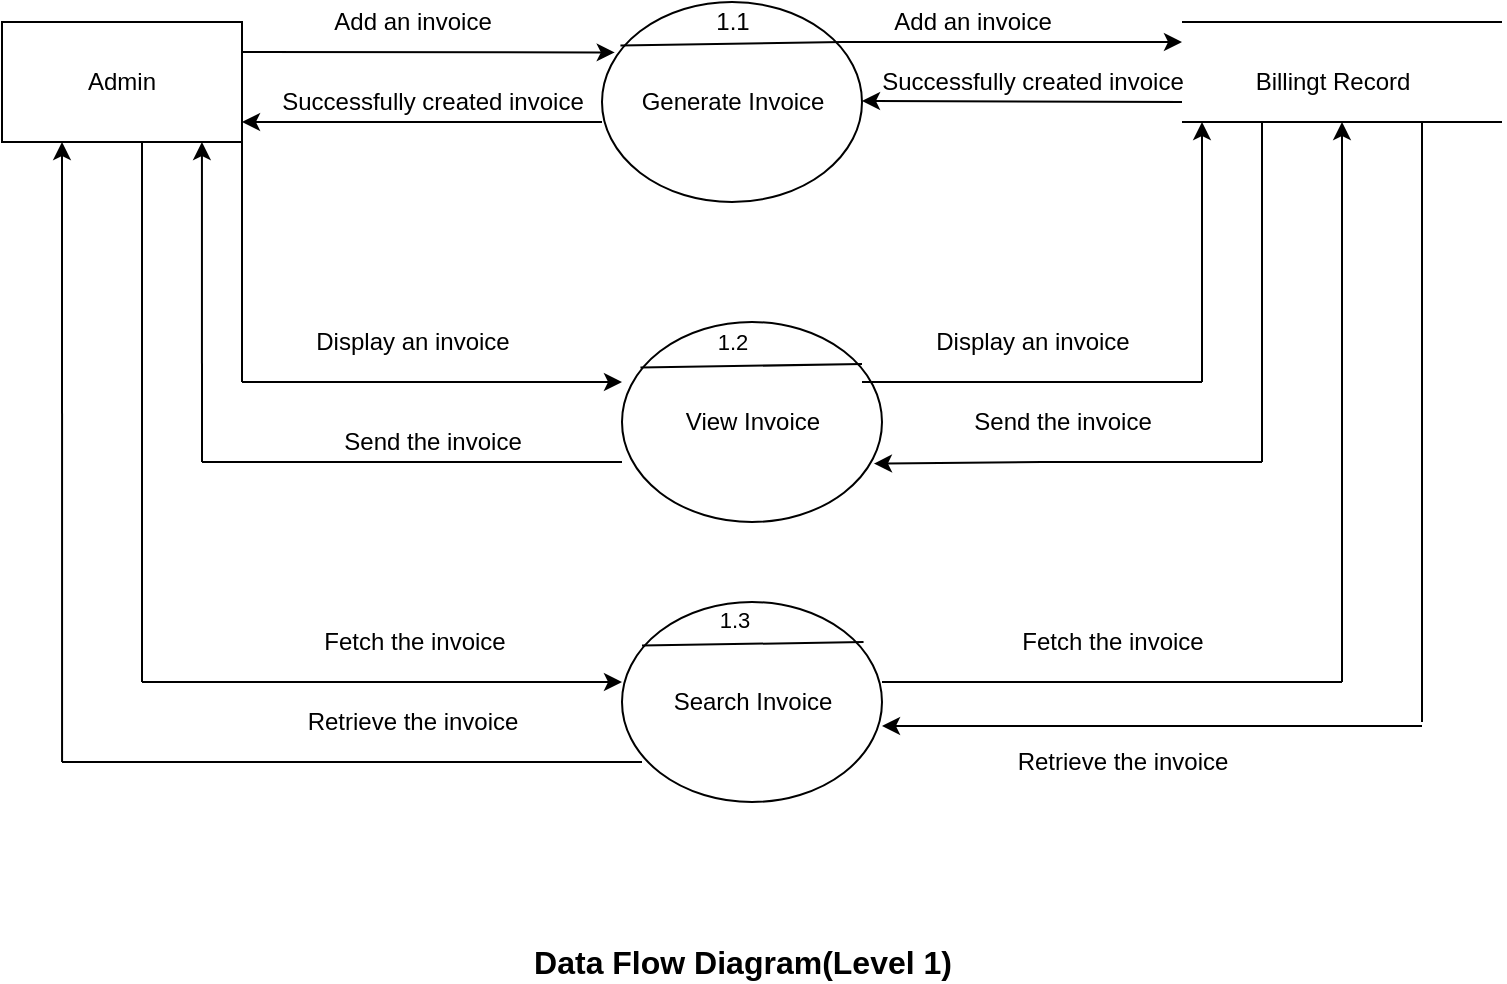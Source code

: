 <mxfile version="15.7.3" type="device"><diagram id="RnUzGBJXfa73KBy9x98u" name="Page-1"><mxGraphModel dx="1038" dy="649" grid="1" gridSize="10" guides="1" tooltips="1" connect="1" arrows="1" fold="1" page="1" pageScale="1" pageWidth="850" pageHeight="1100" math="0" shadow="0"><root><mxCell id="0"/><mxCell id="1" parent="0"/><mxCell id="bzow-OQDIRs8qXeaX7iu-1" value="" style="ellipse;whiteSpace=wrap;html=1;" vertex="1" parent="1"><mxGeometry x="350" y="90" width="130" height="100" as="geometry"/></mxCell><mxCell id="bzow-OQDIRs8qXeaX7iu-2" value="" style="ellipse;whiteSpace=wrap;html=1;" vertex="1" parent="1"><mxGeometry x="360" y="250" width="130" height="100" as="geometry"/></mxCell><mxCell id="bzow-OQDIRs8qXeaX7iu-3" value="" style="ellipse;whiteSpace=wrap;html=1;" vertex="1" parent="1"><mxGeometry x="360" y="390" width="130" height="100" as="geometry"/></mxCell><mxCell id="bzow-OQDIRs8qXeaX7iu-6" value="Admin" style="rounded=0;whiteSpace=wrap;html=1;" vertex="1" parent="1"><mxGeometry x="50" y="100" width="120" height="60" as="geometry"/></mxCell><mxCell id="bzow-OQDIRs8qXeaX7iu-7" value="" style="endArrow=none;html=1;rounded=0;" edge="1" parent="1"><mxGeometry width="50" height="50" relative="1" as="geometry"><mxPoint x="640" y="150" as="sourcePoint"/><mxPoint x="800" y="150" as="targetPoint"/><Array as="points"><mxPoint x="730" y="150"/></Array></mxGeometry></mxCell><mxCell id="bzow-OQDIRs8qXeaX7iu-8" value="" style="endArrow=none;html=1;rounded=0;" edge="1" parent="1"><mxGeometry width="50" height="50" relative="1" as="geometry"><mxPoint x="640" y="100" as="sourcePoint"/><mxPoint x="800" y="100" as="targetPoint"/></mxGeometry></mxCell><mxCell id="bzow-OQDIRs8qXeaX7iu-9" value="" style="endArrow=classic;html=1;rounded=0;exitX=1;exitY=0.25;exitDx=0;exitDy=0;entryX=0.049;entryY=0.252;entryDx=0;entryDy=0;entryPerimeter=0;" edge="1" parent="1" source="bzow-OQDIRs8qXeaX7iu-6" target="bzow-OQDIRs8qXeaX7iu-1"><mxGeometry width="50" height="50" relative="1" as="geometry"><mxPoint x="250" y="110" as="sourcePoint"/><mxPoint x="350" y="115" as="targetPoint"/></mxGeometry></mxCell><mxCell id="bzow-OQDIRs8qXeaX7iu-10" value="" style="endArrow=classic;html=1;rounded=0;" edge="1" parent="1"><mxGeometry width="50" height="50" relative="1" as="geometry"><mxPoint x="470" y="110" as="sourcePoint"/><mxPoint x="640" y="110" as="targetPoint"/><Array as="points"><mxPoint x="470" y="110"/><mxPoint x="590" y="110"/></Array></mxGeometry></mxCell><mxCell id="bzow-OQDIRs8qXeaX7iu-11" value="" style="endArrow=classic;html=1;rounded=0;" edge="1" parent="1"><mxGeometry width="50" height="50" relative="1" as="geometry"><mxPoint x="640" y="140" as="sourcePoint"/><mxPoint x="480" y="139.5" as="targetPoint"/></mxGeometry></mxCell><mxCell id="bzow-OQDIRs8qXeaX7iu-12" value="" style="endArrow=classic;html=1;rounded=0;" edge="1" parent="1"><mxGeometry width="50" height="50" relative="1" as="geometry"><mxPoint x="350" y="150" as="sourcePoint"/><mxPoint x="170" y="150" as="targetPoint"/></mxGeometry></mxCell><mxCell id="bzow-OQDIRs8qXeaX7iu-13" value="" style="endArrow=classic;html=1;rounded=0;" edge="1" parent="1"><mxGeometry width="50" height="50" relative="1" as="geometry"><mxPoint x="170" y="280" as="sourcePoint"/><mxPoint x="360" y="280" as="targetPoint"/></mxGeometry></mxCell><mxCell id="bzow-OQDIRs8qXeaX7iu-14" value="" style="endArrow=none;html=1;rounded=0;" edge="1" parent="1"><mxGeometry width="50" height="50" relative="1" as="geometry"><mxPoint x="170" y="280" as="sourcePoint"/><mxPoint x="170" y="200" as="targetPoint"/><Array as="points"><mxPoint x="170" y="200"/><mxPoint x="170" y="160"/></Array></mxGeometry></mxCell><mxCell id="bzow-OQDIRs8qXeaX7iu-16" value="" style="endArrow=none;html=1;rounded=0;" edge="1" parent="1"><mxGeometry width="50" height="50" relative="1" as="geometry"><mxPoint x="150" y="320" as="sourcePoint"/><mxPoint x="360" y="320" as="targetPoint"/></mxGeometry></mxCell><mxCell id="bzow-OQDIRs8qXeaX7iu-17" value="" style="endArrow=none;html=1;rounded=0;" edge="1" parent="1"><mxGeometry width="50" height="50" relative="1" as="geometry"><mxPoint x="80" y="470" as="sourcePoint"/><mxPoint x="370" y="470" as="targetPoint"/></mxGeometry></mxCell><mxCell id="bzow-OQDIRs8qXeaX7iu-18" value="" style="endArrow=classic;html=1;rounded=0;" edge="1" parent="1"><mxGeometry width="50" height="50" relative="1" as="geometry"><mxPoint x="120" y="430" as="sourcePoint"/><mxPoint x="360" y="430" as="targetPoint"/></mxGeometry></mxCell><mxCell id="bzow-OQDIRs8qXeaX7iu-19" value="" style="endArrow=classic;html=1;rounded=0;entryX=0.833;entryY=1;entryDx=0;entryDy=0;entryPerimeter=0;" edge="1" parent="1" target="bzow-OQDIRs8qXeaX7iu-6"><mxGeometry width="50" height="50" relative="1" as="geometry"><mxPoint x="150" y="320" as="sourcePoint"/><mxPoint x="150" y="240" as="targetPoint"/></mxGeometry></mxCell><mxCell id="bzow-OQDIRs8qXeaX7iu-20" value="" style="endArrow=classic;html=1;rounded=0;entryX=0.25;entryY=1;entryDx=0;entryDy=0;" edge="1" parent="1" target="bzow-OQDIRs8qXeaX7iu-6"><mxGeometry width="50" height="50" relative="1" as="geometry"><mxPoint x="80.04" y="470" as="sourcePoint"/><mxPoint x="80.0" y="310" as="targetPoint"/></mxGeometry></mxCell><mxCell id="bzow-OQDIRs8qXeaX7iu-21" value="" style="endArrow=none;html=1;rounded=0;" edge="1" parent="1"><mxGeometry width="50" height="50" relative="1" as="geometry"><mxPoint x="120" y="160" as="sourcePoint"/><mxPoint x="120" y="430" as="targetPoint"/></mxGeometry></mxCell><mxCell id="bzow-OQDIRs8qXeaX7iu-22" value="" style="endArrow=none;html=1;rounded=0;" edge="1" parent="1"><mxGeometry width="50" height="50" relative="1" as="geometry"><mxPoint x="480" y="280" as="sourcePoint"/><mxPoint x="590" y="280" as="targetPoint"/><Array as="points"><mxPoint x="590" y="280"/><mxPoint x="650" y="280"/></Array></mxGeometry></mxCell><mxCell id="bzow-OQDIRs8qXeaX7iu-23" value="" style="endArrow=classic;html=1;rounded=0;" edge="1" parent="1"><mxGeometry width="50" height="50" relative="1" as="geometry"><mxPoint x="720" y="430" as="sourcePoint"/><mxPoint x="720" y="150" as="targetPoint"/><Array as="points"><mxPoint x="720" y="370"/></Array></mxGeometry></mxCell><mxCell id="bzow-OQDIRs8qXeaX7iu-24" value="" style="endArrow=none;html=1;rounded=0;" edge="1" parent="1"><mxGeometry width="50" height="50" relative="1" as="geometry"><mxPoint x="760" y="450" as="sourcePoint"/><mxPoint x="760" y="150" as="targetPoint"/></mxGeometry></mxCell><mxCell id="bzow-OQDIRs8qXeaX7iu-25" value="" style="endArrow=classic;html=1;rounded=0;" edge="1" parent="1"><mxGeometry width="50" height="50" relative="1" as="geometry"><mxPoint x="760" y="452" as="sourcePoint"/><mxPoint x="490" y="452" as="targetPoint"/><Array as="points"><mxPoint x="550" y="452"/></Array></mxGeometry></mxCell><mxCell id="bzow-OQDIRs8qXeaX7iu-27" value="" style="endArrow=none;html=1;rounded=0;" edge="1" parent="1"><mxGeometry width="50" height="50" relative="1" as="geometry"><mxPoint x="490" y="430" as="sourcePoint"/><mxPoint x="600" y="430" as="targetPoint"/><Array as="points"><mxPoint x="600" y="430"/><mxPoint x="720" y="430"/></Array></mxGeometry></mxCell><mxCell id="bzow-OQDIRs8qXeaX7iu-28" value="" style="endArrow=classic;html=1;rounded=0;" edge="1" parent="1"><mxGeometry width="50" height="50" relative="1" as="geometry"><mxPoint x="650" y="280" as="sourcePoint"/><mxPoint x="650" y="150" as="targetPoint"/><Array as="points"/></mxGeometry></mxCell><mxCell id="bzow-OQDIRs8qXeaX7iu-29" value="" style="endArrow=none;html=1;rounded=0;" edge="1" parent="1"><mxGeometry width="50" height="50" relative="1" as="geometry"><mxPoint x="680" y="320" as="sourcePoint"/><mxPoint x="680" y="150" as="targetPoint"/></mxGeometry></mxCell><mxCell id="bzow-OQDIRs8qXeaX7iu-30" value="" style="endArrow=classic;html=1;rounded=0;entryX=0.969;entryY=0.708;entryDx=0;entryDy=0;entryPerimeter=0;" edge="1" parent="1" target="bzow-OQDIRs8qXeaX7iu-2"><mxGeometry width="50" height="50" relative="1" as="geometry"><mxPoint x="680" y="320" as="sourcePoint"/><mxPoint x="510" y="320" as="targetPoint"/><Array as="points"><mxPoint x="570" y="320"/></Array></mxGeometry></mxCell><mxCell id="bzow-OQDIRs8qXeaX7iu-31" value="Generate Invoice" style="text;html=1;resizable=0;autosize=1;align=center;verticalAlign=middle;points=[];fillColor=none;strokeColor=none;rounded=0;" vertex="1" parent="1"><mxGeometry x="360" y="130" width="110" height="20" as="geometry"/></mxCell><mxCell id="bzow-OQDIRs8qXeaX7iu-32" value="View Invoice" style="text;html=1;resizable=0;autosize=1;align=center;verticalAlign=middle;points=[];fillColor=none;strokeColor=none;rounded=0;" vertex="1" parent="1"><mxGeometry x="385" y="290" width="80" height="20" as="geometry"/></mxCell><mxCell id="bzow-OQDIRs8qXeaX7iu-33" value="Search Invoice" style="text;html=1;resizable=0;autosize=1;align=center;verticalAlign=middle;points=[];fillColor=none;strokeColor=none;rounded=0;" vertex="1" parent="1"><mxGeometry x="380" y="430" width="90" height="20" as="geometry"/></mxCell><mxCell id="bzow-OQDIRs8qXeaX7iu-34" value="" style="endArrow=none;html=1;rounded=0;exitX=0.071;exitY=0.228;exitDx=0;exitDy=0;exitPerimeter=0;" edge="1" parent="1" source="bzow-OQDIRs8qXeaX7iu-2"><mxGeometry width="50" height="50" relative="1" as="geometry"><mxPoint x="390.4" y="270" as="sourcePoint"/><mxPoint x="480" y="271" as="targetPoint"/></mxGeometry></mxCell><mxCell id="bzow-OQDIRs8qXeaX7iu-35" value="1.2" style="edgeLabel;html=1;align=center;verticalAlign=middle;resizable=0;points=[];" vertex="1" connectable="0" parent="bzow-OQDIRs8qXeaX7iu-34"><mxGeometry x="-0.352" y="2" relative="1" as="geometry"><mxPoint x="10" y="-10" as="offset"/></mxGeometry></mxCell><mxCell id="bzow-OQDIRs8qXeaX7iu-36" value="" style="endArrow=none;html=1;rounded=0;exitX=0.071;exitY=0.228;exitDx=0;exitDy=0;exitPerimeter=0;" edge="1" parent="1"><mxGeometry width="50" height="50" relative="1" as="geometry"><mxPoint x="359.23" y="111.8" as="sourcePoint"/><mxPoint x="470" y="110" as="targetPoint"/></mxGeometry></mxCell><mxCell id="bzow-OQDIRs8qXeaX7iu-38" value="" style="endArrow=none;html=1;rounded=0;exitX=0.071;exitY=0.228;exitDx=0;exitDy=0;exitPerimeter=0;" edge="1" parent="1"><mxGeometry width="50" height="50" relative="1" as="geometry"><mxPoint x="370" y="411.8" as="sourcePoint"/><mxPoint x="480.77" y="410" as="targetPoint"/></mxGeometry></mxCell><mxCell id="bzow-OQDIRs8qXeaX7iu-39" value="1.3" style="edgeLabel;html=1;align=center;verticalAlign=middle;resizable=0;points=[];" vertex="1" connectable="0" parent="bzow-OQDIRs8qXeaX7iu-38"><mxGeometry x="-0.352" y="2" relative="1" as="geometry"><mxPoint x="10" y="-10" as="offset"/></mxGeometry></mxCell><mxCell id="bzow-OQDIRs8qXeaX7iu-40" value="1.1" style="text;html=1;resizable=0;autosize=1;align=center;verticalAlign=middle;points=[];fillColor=none;strokeColor=none;rounded=0;" vertex="1" parent="1"><mxGeometry x="400" y="90" width="30" height="20" as="geometry"/></mxCell><mxCell id="bzow-OQDIRs8qXeaX7iu-41" value="Billingt Record" style="text;html=1;align=center;verticalAlign=middle;resizable=0;points=[];autosize=1;strokeColor=none;fillColor=none;" vertex="1" parent="1"><mxGeometry x="670" y="120" width="90" height="20" as="geometry"/></mxCell><mxCell id="bzow-OQDIRs8qXeaX7iu-42" value="Add an invoice" style="text;html=1;align=center;verticalAlign=middle;resizable=0;points=[];autosize=1;strokeColor=none;fillColor=none;" vertex="1" parent="1"><mxGeometry x="210" y="90" width="90" height="20" as="geometry"/></mxCell><mxCell id="bzow-OQDIRs8qXeaX7iu-43" value="Add an invoice" style="text;html=1;align=center;verticalAlign=middle;resizable=0;points=[];autosize=1;strokeColor=none;fillColor=none;" vertex="1" parent="1"><mxGeometry x="490" y="90" width="90" height="20" as="geometry"/></mxCell><mxCell id="bzow-OQDIRs8qXeaX7iu-44" value="Successfully created invoice" style="text;html=1;align=center;verticalAlign=middle;resizable=0;points=[];autosize=1;strokeColor=none;fillColor=none;" vertex="1" parent="1"><mxGeometry x="480" y="120" width="170" height="20" as="geometry"/></mxCell><mxCell id="bzow-OQDIRs8qXeaX7iu-45" value="Successfully created invoice" style="text;html=1;align=center;verticalAlign=middle;resizable=0;points=[];autosize=1;strokeColor=none;fillColor=none;" vertex="1" parent="1"><mxGeometry x="180" y="130" width="170" height="20" as="geometry"/></mxCell><mxCell id="bzow-OQDIRs8qXeaX7iu-46" value="Display an invoice&lt;span style=&quot;color: rgba(0 , 0 , 0 , 0) ; font-family: monospace ; font-size: 0px&quot;&gt;%3CmxGraphModel%3E%3Croot%3E%3CmxCell%20id%3D%220%22%2F%3E%3CmxCell%20id%3D%221%22%20parent%3D%220%22%2F%3E%3CmxCell%20id%3D%222%22%20value%3D%22Successfully%20created%20invoice%22%20style%3D%22text%3Bhtml%3D1%3Balign%3Dcenter%3BverticalAlign%3Dmiddle%3Bresizable%3D0%3Bpoints%3D%5B%5D%3Bautosize%3D1%3BstrokeColor%3Dnone%3BfillColor%3Dnone%3B%22%20vertex%3D%221%22%20parent%3D%221%22%3E%3CmxGeometry%20x%3D%22480%22%20y%3D%22120%22%20width%3D%22170%22%20height%3D%2220%22%20as%3D%22geometry%22%2F%3E%3C%2FmxCell%3E%3C%2Froot%3E%3C%2FmxGraphModel%3E&lt;/span&gt;" style="text;html=1;align=center;verticalAlign=middle;resizable=0;points=[];autosize=1;strokeColor=none;fillColor=none;" vertex="1" parent="1"><mxGeometry x="200" y="250" width="110" height="20" as="geometry"/></mxCell><mxCell id="bzow-OQDIRs8qXeaX7iu-47" value="Display an invoice&lt;span style=&quot;color: rgba(0 , 0 , 0 , 0) ; font-family: monospace ; font-size: 0px&quot;&gt;%3CmxGraphModel%3E%3Croot%3E%3CmxCell%20id%3D%220%22%2F%3E%3CmxCell%20id%3D%221%22%20parent%3D%220%22%2F%3E%3CmxCell%20id%3D%222%22%20value%3D%22Successfully%20created%20invoice%22%20style%3D%22text%3Bhtml%3D1%3Balign%3Dcenter%3BverticalAlign%3Dmiddle%3Bresizable%3D0%3Bpoints%3D%5B%5D%3Bautosize%3D1%3BstrokeColor%3Dnone%3BfillColor%3Dnone%3B%22%20vertex%3D%221%22%20parent%3D%221%22%3E%3CmxGeometry%20x%3D%22480%22%20y%3D%22120%22%20width%3D%22170%22%20height%3D%2220%22%20as%3D%22geometry%22%2F%3E%3C%2FmxCell%3E%3C%2Froot%3E%3C%2FmxGraphModel%3E&lt;/span&gt;" style="text;html=1;align=center;verticalAlign=middle;resizable=0;points=[];autosize=1;strokeColor=none;fillColor=none;" vertex="1" parent="1"><mxGeometry x="510" y="250" width="110" height="20" as="geometry"/></mxCell><mxCell id="bzow-OQDIRs8qXeaX7iu-48" value="Send the invoice" style="text;html=1;align=center;verticalAlign=middle;resizable=0;points=[];autosize=1;strokeColor=none;fillColor=none;" vertex="1" parent="1"><mxGeometry x="530" y="290" width="100" height="20" as="geometry"/></mxCell><mxCell id="bzow-OQDIRs8qXeaX7iu-49" value="Send the invoice" style="text;html=1;align=center;verticalAlign=middle;resizable=0;points=[];autosize=1;strokeColor=none;fillColor=none;" vertex="1" parent="1"><mxGeometry x="215" y="300" width="100" height="20" as="geometry"/></mxCell><mxCell id="bzow-OQDIRs8qXeaX7iu-50" value="Fetch the invoice" style="text;html=1;align=center;verticalAlign=middle;resizable=0;points=[];autosize=1;strokeColor=none;fillColor=none;" vertex="1" parent="1"><mxGeometry x="201" y="400" width="110" height="20" as="geometry"/></mxCell><mxCell id="bzow-OQDIRs8qXeaX7iu-51" value="Fetch the invoice" style="text;html=1;align=center;verticalAlign=middle;resizable=0;points=[];autosize=1;strokeColor=none;fillColor=none;" vertex="1" parent="1"><mxGeometry x="550" y="400" width="110" height="20" as="geometry"/></mxCell><mxCell id="bzow-OQDIRs8qXeaX7iu-52" value="Retrieve the invoice" style="text;html=1;align=center;verticalAlign=middle;resizable=0;points=[];autosize=1;strokeColor=none;fillColor=none;" vertex="1" parent="1"><mxGeometry x="195" y="440" width="120" height="20" as="geometry"/></mxCell><mxCell id="bzow-OQDIRs8qXeaX7iu-53" value="Retrieve the invoice" style="text;html=1;align=center;verticalAlign=middle;resizable=0;points=[];autosize=1;strokeColor=none;fillColor=none;" vertex="1" parent="1"><mxGeometry x="550" y="460" width="120" height="20" as="geometry"/></mxCell><mxCell id="bzow-OQDIRs8qXeaX7iu-54" value="Data Flow Diagram(Level 1)" style="text;html=1;align=center;verticalAlign=middle;resizable=0;points=[];autosize=1;strokeColor=none;fillColor=none;fontStyle=1;fontSize=16;" vertex="1" parent="1"><mxGeometry x="310" y="560" width="220" height="20" as="geometry"/></mxCell></root></mxGraphModel></diagram></mxfile>